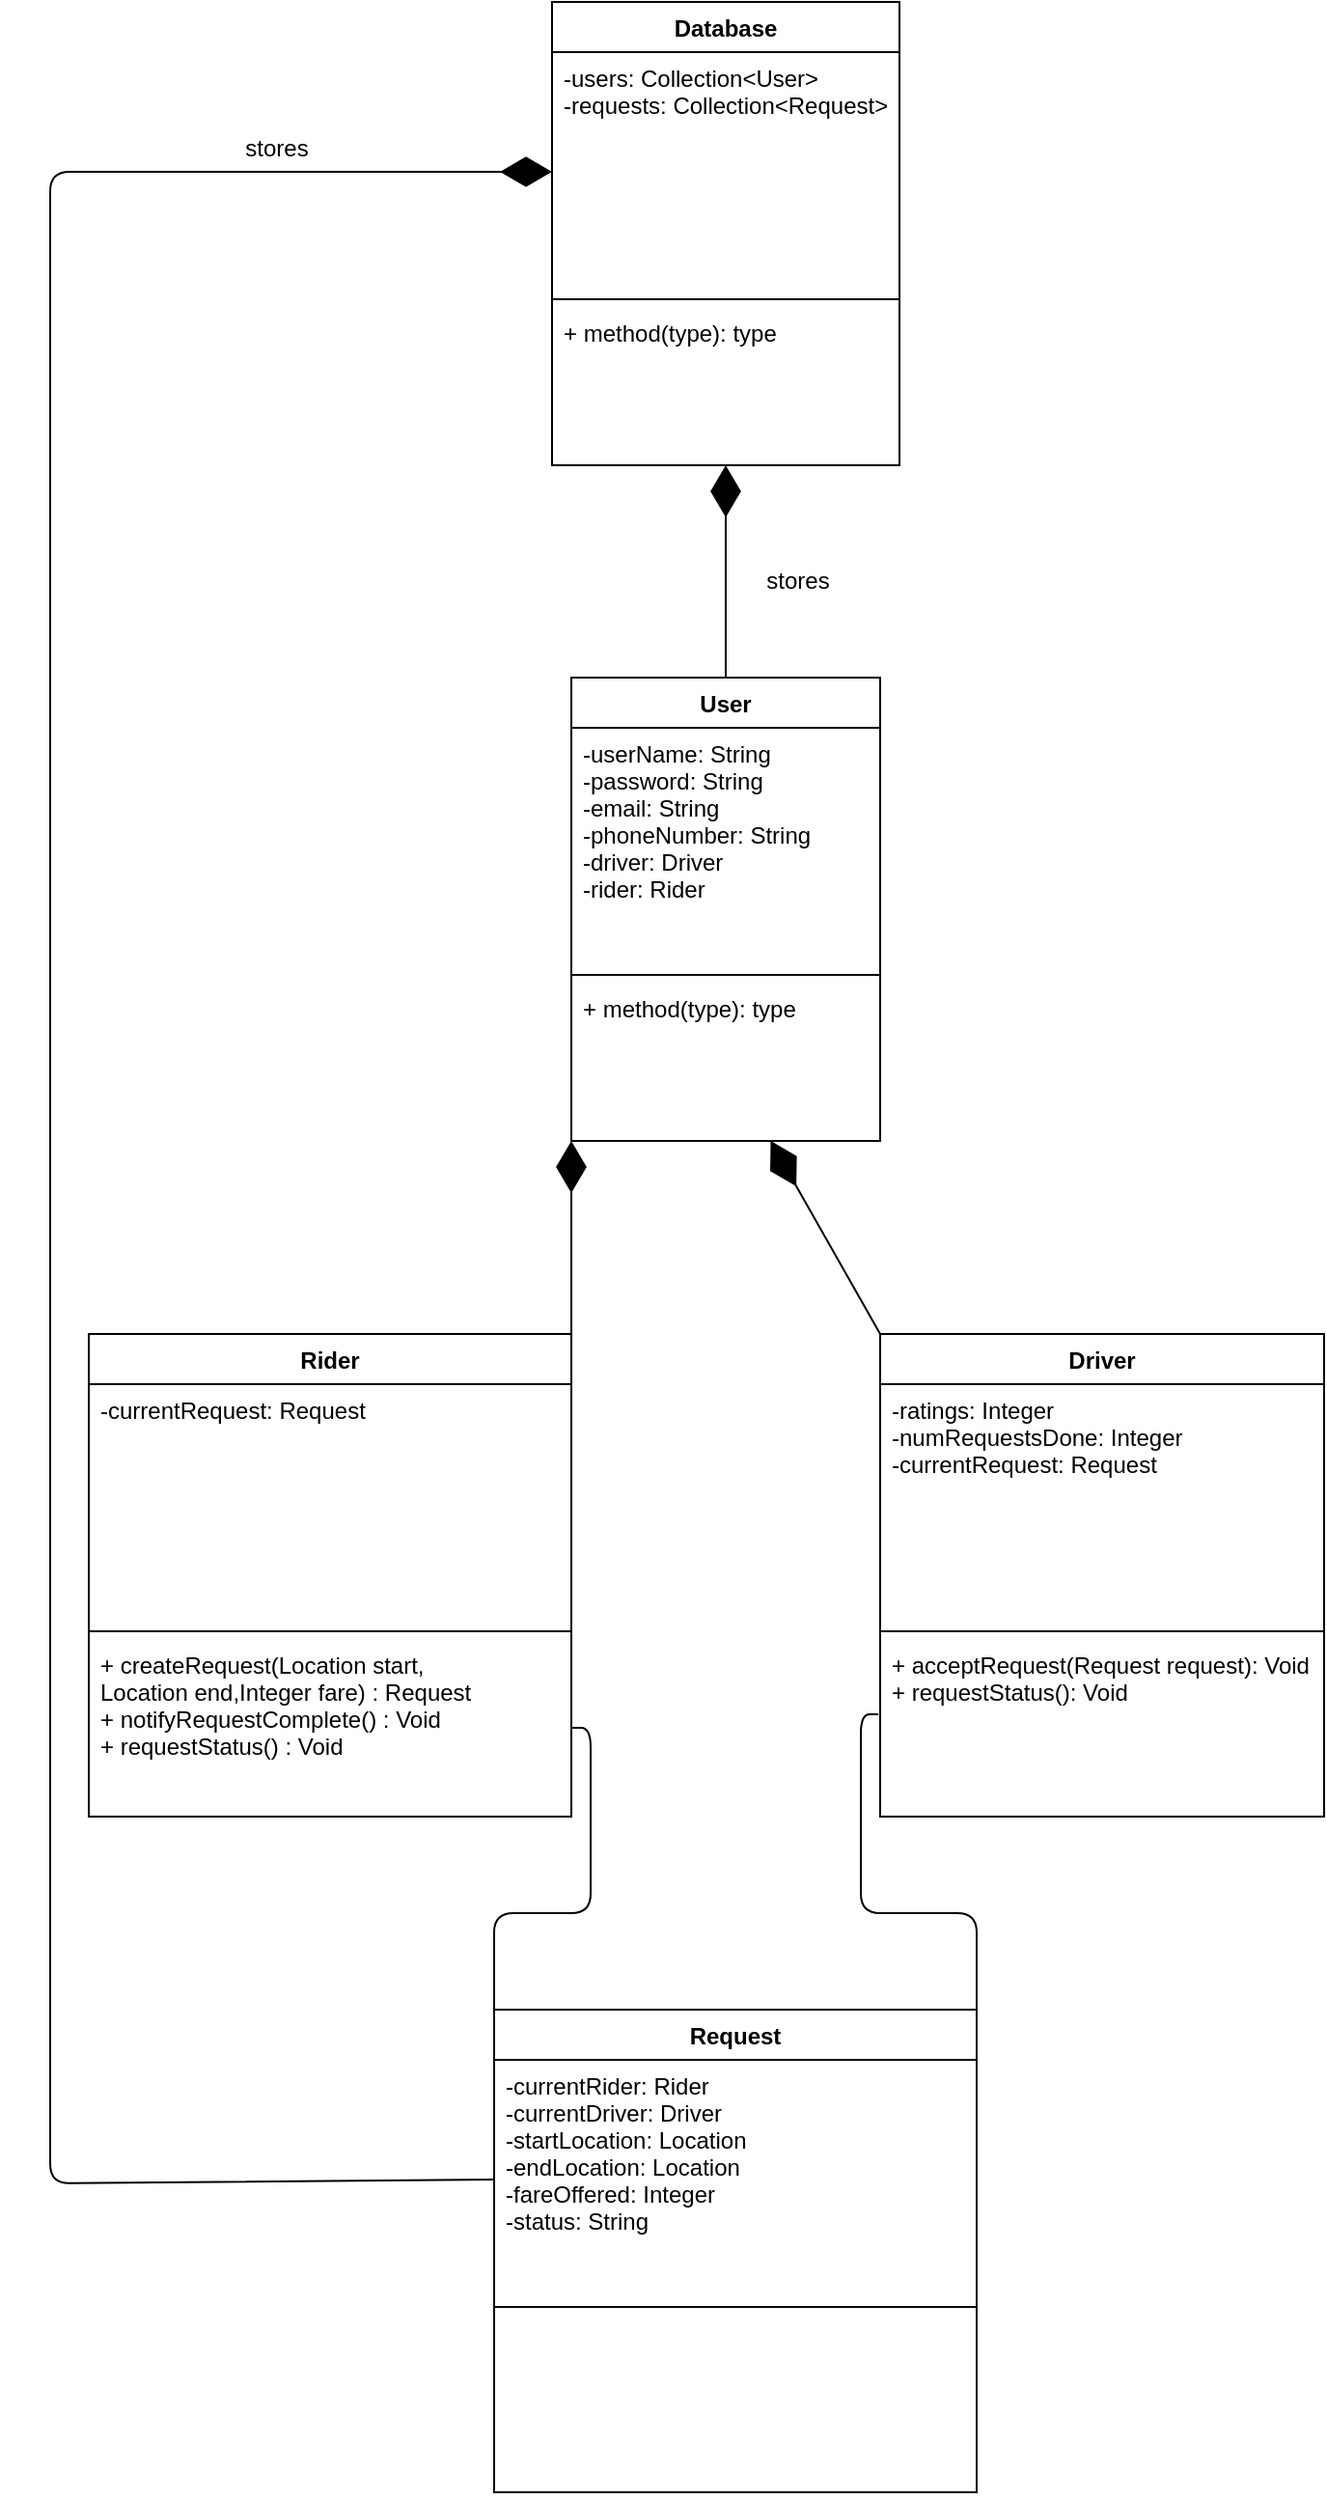 <mxfile version="12.7.0" type="device"><diagram name="Page-1" id="efa7a0a1-bf9b-a30e-e6df-94a7791c09e9"><mxGraphModel dx="1038" dy="553" grid="1" gridSize="10" guides="1" tooltips="1" connect="1" arrows="1" fold="1" page="1" pageScale="1" pageWidth="826" pageHeight="1169" background="#ffffff" math="0" shadow="0"><root><mxCell id="0"/><mxCell id="1" parent="0"/><mxCell id="ZF3rJ5BM2y1_MMEeoXQd-118" value="Rider" style="swimlane;fontStyle=1;align=center;verticalAlign=top;childLayout=stackLayout;horizontal=1;startSize=26;horizontalStack=0;resizeParent=1;resizeParentMax=0;resizeLast=0;collapsible=1;marginBottom=0;" vertex="1" parent="1"><mxGeometry x="850" y="840" width="250" height="250" as="geometry"><mxRectangle x="1090" y="434" width="60" height="26" as="alternateBounds"/></mxGeometry></mxCell><mxCell id="ZF3rJ5BM2y1_MMEeoXQd-119" value="-currentRequest: Request&#xA;" style="text;strokeColor=none;fillColor=none;align=left;verticalAlign=top;spacingLeft=4;spacingRight=4;overflow=hidden;rotatable=0;points=[[0,0.5],[1,0.5]];portConstraint=eastwest;" vertex="1" parent="ZF3rJ5BM2y1_MMEeoXQd-118"><mxGeometry y="26" width="250" height="124" as="geometry"/></mxCell><mxCell id="ZF3rJ5BM2y1_MMEeoXQd-120" value="" style="line;strokeWidth=1;fillColor=none;align=left;verticalAlign=middle;spacingTop=-1;spacingLeft=3;spacingRight=3;rotatable=0;labelPosition=right;points=[];portConstraint=eastwest;" vertex="1" parent="ZF3rJ5BM2y1_MMEeoXQd-118"><mxGeometry y="150" width="250" height="8" as="geometry"/></mxCell><mxCell id="ZF3rJ5BM2y1_MMEeoXQd-121" value="+ createRequest(Location start,&#xA; Location end,Integer fare) : Request&#xA;+ notifyRequestComplete() : Void&#xA;+ requestStatus() : Void&#xA;" style="text;strokeColor=none;fillColor=none;align=left;verticalAlign=top;spacingLeft=4;spacingRight=4;overflow=hidden;rotatable=0;points=[[0,0.5],[1,0.5]];portConstraint=eastwest;" vertex="1" parent="ZF3rJ5BM2y1_MMEeoXQd-118"><mxGeometry y="158" width="250" height="92" as="geometry"/></mxCell><mxCell id="ZF3rJ5BM2y1_MMEeoXQd-122" value="User" style="swimlane;fontStyle=1;align=center;verticalAlign=top;childLayout=stackLayout;horizontal=1;startSize=26;horizontalStack=0;resizeParent=1;resizeParentMax=0;resizeLast=0;collapsible=1;marginBottom=0;" vertex="1" parent="1"><mxGeometry x="1100" y="500" width="160" height="240" as="geometry"><mxRectangle x="1090" y="434" width="60" height="26" as="alternateBounds"/></mxGeometry></mxCell><mxCell id="ZF3rJ5BM2y1_MMEeoXQd-123" value="-userName: String&#xA;-password: String&#xA;-email: String&#xA;-phoneNumber: String&#xA;-driver: Driver&#xA;-rider: Rider&#xA;" style="text;strokeColor=none;fillColor=none;align=left;verticalAlign=top;spacingLeft=4;spacingRight=4;overflow=hidden;rotatable=0;points=[[0,0.5],[1,0.5]];portConstraint=eastwest;" vertex="1" parent="ZF3rJ5BM2y1_MMEeoXQd-122"><mxGeometry y="26" width="160" height="124" as="geometry"/></mxCell><mxCell id="ZF3rJ5BM2y1_MMEeoXQd-124" value="" style="line;strokeWidth=1;fillColor=none;align=left;verticalAlign=middle;spacingTop=-1;spacingLeft=3;spacingRight=3;rotatable=0;labelPosition=right;points=[];portConstraint=eastwest;" vertex="1" parent="ZF3rJ5BM2y1_MMEeoXQd-122"><mxGeometry y="150" width="160" height="8" as="geometry"/></mxCell><mxCell id="ZF3rJ5BM2y1_MMEeoXQd-125" value="+ method(type): type" style="text;strokeColor=none;fillColor=none;align=left;verticalAlign=top;spacingLeft=4;spacingRight=4;overflow=hidden;rotatable=0;points=[[0,0.5],[1,0.5]];portConstraint=eastwest;" vertex="1" parent="ZF3rJ5BM2y1_MMEeoXQd-122"><mxGeometry y="158" width="160" height="82" as="geometry"/></mxCell><mxCell id="ZF3rJ5BM2y1_MMEeoXQd-126" value="Driver" style="swimlane;fontStyle=1;align=center;verticalAlign=top;childLayout=stackLayout;horizontal=1;startSize=26;horizontalStack=0;resizeParent=1;resizeParentMax=0;resizeLast=0;collapsible=1;marginBottom=0;" vertex="1" parent="1"><mxGeometry x="1260" y="840" width="230" height="250" as="geometry"><mxRectangle x="1090" y="434" width="60" height="26" as="alternateBounds"/></mxGeometry></mxCell><mxCell id="ZF3rJ5BM2y1_MMEeoXQd-127" value="-ratings: Integer&#xA;-numRequestsDone: Integer&#xA;-currentRequest: Request&#xA;" style="text;strokeColor=none;fillColor=none;align=left;verticalAlign=top;spacingLeft=4;spacingRight=4;overflow=hidden;rotatable=0;points=[[0,0.5],[1,0.5]];portConstraint=eastwest;" vertex="1" parent="ZF3rJ5BM2y1_MMEeoXQd-126"><mxGeometry y="26" width="230" height="124" as="geometry"/></mxCell><mxCell id="ZF3rJ5BM2y1_MMEeoXQd-128" value="" style="line;strokeWidth=1;fillColor=none;align=left;verticalAlign=middle;spacingTop=-1;spacingLeft=3;spacingRight=3;rotatable=0;labelPosition=right;points=[];portConstraint=eastwest;" vertex="1" parent="ZF3rJ5BM2y1_MMEeoXQd-126"><mxGeometry y="150" width="230" height="8" as="geometry"/></mxCell><mxCell id="ZF3rJ5BM2y1_MMEeoXQd-129" value="+ acceptRequest(Request request): Void&#xA;+ requestStatus(): Void&#xA;" style="text;strokeColor=none;fillColor=none;align=left;verticalAlign=top;spacingLeft=4;spacingRight=4;overflow=hidden;rotatable=0;points=[[0,0.5],[1,0.5]];portConstraint=eastwest;" vertex="1" parent="ZF3rJ5BM2y1_MMEeoXQd-126"><mxGeometry y="158" width="230" height="92" as="geometry"/></mxCell><mxCell id="ZF3rJ5BM2y1_MMEeoXQd-134" value="" style="endArrow=diamondThin;endFill=1;endSize=24;html=1;entryX=0;entryY=1;entryDx=0;entryDy=0;entryPerimeter=0;exitX=1;exitY=0;exitDx=0;exitDy=0;" edge="1" parent="1" source="ZF3rJ5BM2y1_MMEeoXQd-118" target="ZF3rJ5BM2y1_MMEeoXQd-125"><mxGeometry width="160" relative="1" as="geometry"><mxPoint x="1100" y="740" as="sourcePoint"/><mxPoint x="1260" y="740" as="targetPoint"/></mxGeometry></mxCell><mxCell id="ZF3rJ5BM2y1_MMEeoXQd-135" value="" style="endArrow=diamondThin;endFill=1;endSize=24;html=1;exitX=0;exitY=0;exitDx=0;exitDy=0;" edge="1" parent="1" source="ZF3rJ5BM2y1_MMEeoXQd-126" target="ZF3rJ5BM2y1_MMEeoXQd-125"><mxGeometry width="160" relative="1" as="geometry"><mxPoint x="1263" y="770" as="sourcePoint"/><mxPoint x="1410" y="750" as="targetPoint"/><Array as="points"/></mxGeometry></mxCell><mxCell id="ZF3rJ5BM2y1_MMEeoXQd-136" value="Request" style="swimlane;fontStyle=1;align=center;verticalAlign=top;childLayout=stackLayout;horizontal=1;startSize=26;horizontalStack=0;resizeParent=1;resizeParentMax=0;resizeLast=0;collapsible=1;marginBottom=0;" vertex="1" parent="1"><mxGeometry x="1060" y="1190" width="250" height="250" as="geometry"><mxRectangle x="1090" y="434" width="60" height="26" as="alternateBounds"/></mxGeometry></mxCell><mxCell id="ZF3rJ5BM2y1_MMEeoXQd-137" value="-currentRider: Rider&#xA;-currentDriver: Driver&#xA;-startLocation: Location&#xA;-endLocation: Location&#xA;-fareOffered: Integer&#xA;-status: String&#xA;" style="text;strokeColor=none;fillColor=none;align=left;verticalAlign=top;spacingLeft=4;spacingRight=4;overflow=hidden;rotatable=0;points=[[0,0.5],[1,0.5]];portConstraint=eastwest;" vertex="1" parent="ZF3rJ5BM2y1_MMEeoXQd-136"><mxGeometry y="26" width="250" height="124" as="geometry"/></mxCell><mxCell id="ZF3rJ5BM2y1_MMEeoXQd-138" value="" style="line;strokeWidth=1;fillColor=none;align=left;verticalAlign=middle;spacingTop=-1;spacingLeft=3;spacingRight=3;rotatable=0;labelPosition=right;points=[];portConstraint=eastwest;" vertex="1" parent="ZF3rJ5BM2y1_MMEeoXQd-136"><mxGeometry y="150" width="250" height="8" as="geometry"/></mxCell><mxCell id="ZF3rJ5BM2y1_MMEeoXQd-139" value="&#xA;" style="text;strokeColor=none;fillColor=none;align=left;verticalAlign=top;spacingLeft=4;spacingRight=4;overflow=hidden;rotatable=0;points=[[0,0.5],[1,0.5]];portConstraint=eastwest;" vertex="1" parent="ZF3rJ5BM2y1_MMEeoXQd-136"><mxGeometry y="158" width="250" height="92" as="geometry"/></mxCell><mxCell id="ZF3rJ5BM2y1_MMEeoXQd-144" value="" style="endArrow=none;html=1;edgeStyle=orthogonalEdgeStyle;entryX=0;entryY=0;entryDx=0;entryDy=0;exitX=1;exitY=0.5;exitDx=0;exitDy=0;" edge="1" parent="1" source="ZF3rJ5BM2y1_MMEeoXQd-121" target="ZF3rJ5BM2y1_MMEeoXQd-136"><mxGeometry relative="1" as="geometry"><mxPoint x="980" y="1130" as="sourcePoint"/><mxPoint x="1140" y="1130" as="targetPoint"/></mxGeometry></mxCell><mxCell id="ZF3rJ5BM2y1_MMEeoXQd-145" value="" style="resizable=0;html=1;align=left;verticalAlign=bottom;labelBackgroundColor=#ffffff;fontSize=10;" connectable="0" vertex="1" parent="ZF3rJ5BM2y1_MMEeoXQd-144"><mxGeometry x="-1" relative="1" as="geometry"/></mxCell><mxCell id="ZF3rJ5BM2y1_MMEeoXQd-150" value="" style="endArrow=none;html=1;edgeStyle=orthogonalEdgeStyle;entryX=1;entryY=0;entryDx=0;entryDy=0;exitX=-0.004;exitY=0.424;exitDx=0;exitDy=0;exitPerimeter=0;" edge="1" parent="1" source="ZF3rJ5BM2y1_MMEeoXQd-129" target="ZF3rJ5BM2y1_MMEeoXQd-136"><mxGeometry relative="1" as="geometry"><mxPoint x="1180" y="1100" as="sourcePoint"/><mxPoint x="1340" y="1100" as="targetPoint"/></mxGeometry></mxCell><mxCell id="ZF3rJ5BM2y1_MMEeoXQd-151" value="" style="resizable=0;html=1;align=left;verticalAlign=bottom;labelBackgroundColor=#ffffff;fontSize=10;" connectable="0" vertex="1" parent="ZF3rJ5BM2y1_MMEeoXQd-150"><mxGeometry x="-1" relative="1" as="geometry"/></mxCell><mxCell id="ZF3rJ5BM2y1_MMEeoXQd-158" value="Database" style="swimlane;fontStyle=1;align=center;verticalAlign=top;childLayout=stackLayout;horizontal=1;startSize=26;horizontalStack=0;resizeParent=1;resizeParentMax=0;resizeLast=0;collapsible=1;marginBottom=0;" vertex="1" parent="1"><mxGeometry x="1090" y="150" width="180" height="240" as="geometry"><mxRectangle x="1090" y="434" width="60" height="26" as="alternateBounds"/></mxGeometry></mxCell><mxCell id="ZF3rJ5BM2y1_MMEeoXQd-159" value="-users: Collection&lt;User&gt;&#xA;-requests: Collection&lt;Request&gt;&#xA;" style="text;strokeColor=none;fillColor=none;align=left;verticalAlign=top;spacingLeft=4;spacingRight=4;overflow=hidden;rotatable=0;points=[[0,0.5],[1,0.5]];portConstraint=eastwest;" vertex="1" parent="ZF3rJ5BM2y1_MMEeoXQd-158"><mxGeometry y="26" width="180" height="124" as="geometry"/></mxCell><mxCell id="ZF3rJ5BM2y1_MMEeoXQd-160" value="" style="line;strokeWidth=1;fillColor=none;align=left;verticalAlign=middle;spacingTop=-1;spacingLeft=3;spacingRight=3;rotatable=0;labelPosition=right;points=[];portConstraint=eastwest;" vertex="1" parent="ZF3rJ5BM2y1_MMEeoXQd-158"><mxGeometry y="150" width="180" height="8" as="geometry"/></mxCell><mxCell id="ZF3rJ5BM2y1_MMEeoXQd-161" value="+ method(type): type" style="text;strokeColor=none;fillColor=none;align=left;verticalAlign=top;spacingLeft=4;spacingRight=4;overflow=hidden;rotatable=0;points=[[0,0.5],[1,0.5]];portConstraint=eastwest;" vertex="1" parent="ZF3rJ5BM2y1_MMEeoXQd-158"><mxGeometry y="158" width="180" height="82" as="geometry"/></mxCell><mxCell id="ZF3rJ5BM2y1_MMEeoXQd-164" value="" style="endArrow=diamondThin;endFill=1;endSize=24;html=1;exitX=0;exitY=0.5;exitDx=0;exitDy=0;entryX=0;entryY=0.5;entryDx=0;entryDy=0;" edge="1" parent="1" source="ZF3rJ5BM2y1_MMEeoXQd-137" target="ZF3rJ5BM2y1_MMEeoXQd-159"><mxGeometry width="160" relative="1" as="geometry"><mxPoint x="850" y="1300" as="sourcePoint"/><mxPoint x="850" y="1110" as="targetPoint"/><Array as="points"><mxPoint x="830" y="1280"/><mxPoint x="830" y="1060"/><mxPoint x="830" y="760"/><mxPoint x="830" y="238"/></Array></mxGeometry></mxCell><mxCell id="ZF3rJ5BM2y1_MMEeoXQd-169" value="" style="endArrow=diamondThin;endFill=1;endSize=24;html=1;exitX=0.5;exitY=0;exitDx=0;exitDy=0;" edge="1" parent="1" source="ZF3rJ5BM2y1_MMEeoXQd-122" target="ZF3rJ5BM2y1_MMEeoXQd-161"><mxGeometry width="160" relative="1" as="geometry"><mxPoint x="1260" y="430" as="sourcePoint"/><mxPoint x="1420" y="430" as="targetPoint"/></mxGeometry></mxCell><mxCell id="ZF3rJ5BM2y1_MMEeoXQd-171" value="stores" style="text;html=1;align=center;verticalAlign=middle;resizable=0;points=[];autosize=1;" vertex="1" parent="1"><mxGeometry x="1192" y="440" width="50" height="20" as="geometry"/></mxCell><mxCell id="ZF3rJ5BM2y1_MMEeoXQd-172" value="stores" style="text;html=1;align=center;verticalAlign=middle;resizable=0;points=[];autosize=1;" vertex="1" parent="1"><mxGeometry x="922" y="216" width="50" height="20" as="geometry"/></mxCell></root></mxGraphModel></diagram></mxfile>